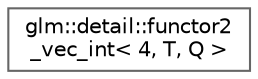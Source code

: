 digraph "Graphical Class Hierarchy"
{
 // LATEX_PDF_SIZE
  bgcolor="transparent";
  edge [fontname=Helvetica,fontsize=10,labelfontname=Helvetica,labelfontsize=10];
  node [fontname=Helvetica,fontsize=10,shape=box,height=0.2,width=0.4];
  rankdir="LR";
  Node0 [id="Node000000",label="glm::detail::functor2\l_vec_int\< 4, T, Q \>",height=0.2,width=0.4,color="grey40", fillcolor="white", style="filled",URL="$structglm_1_1detail_1_1functor2__vec__int_3_014_00_01_t_00_01_q_01_4.html",tooltip=" "];
}
